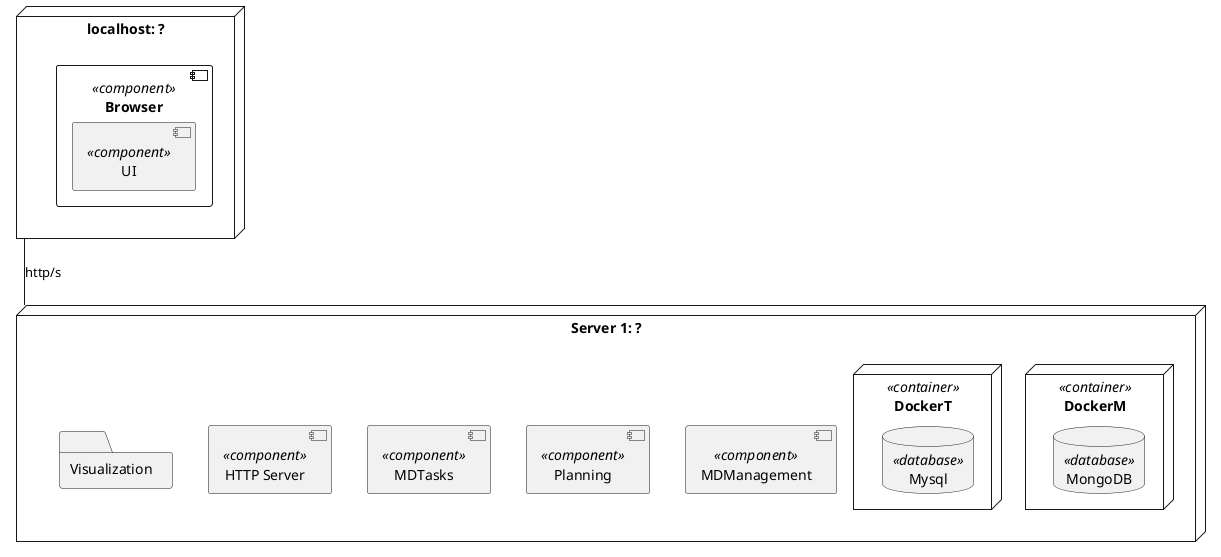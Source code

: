 @startuml dev-physical-view

node "localhost: ?" as LOCAL {
  component "Browser" as B <<component>> {
    component "UI" as UI <<component>> {
    }
  }
}

node "Server 1: ?" as S1 {
  component "MDManagement" as MDM <<component>> { 
  }
  component "Planning" as P <<component>>  { 
  }
  component "MDTasks" as MDT <<component>>  { 
  }
  component "HTTP Server" as SERV <<component>> { 
  }
  folder "Visualization" as V {
  }
  node "DockerM" <<container>> {
    database "MongoDB" as DB <<database>> {
    }
  }
  node "DockerT" <<container>> {
    database "Mysql" as DBT <<database>> {
    }
  }
}

LOCAL -- S1 : http/s

@enduml
